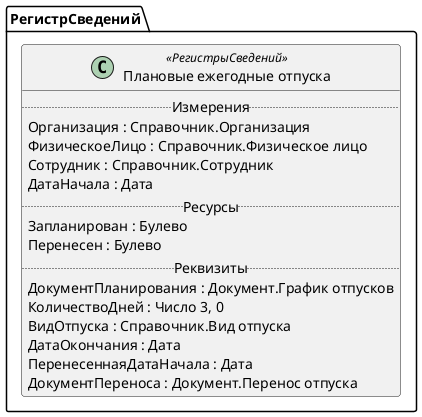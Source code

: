 ﻿@startuml ПлановыеЕжегодныеОтпуска
'!include templates.wsd
'..\include templates.wsd
class РегистрСведений.ПлановыеЕжегодныеОтпуска as "Плановые ежегодные отпуска" <<РегистрыСведений>>
{
..Измерения..
Организация : Справочник.Организация
ФизическоеЛицо : Справочник.Физическое лицо
Сотрудник : Справочник.Сотрудник
ДатаНачала : Дата
..Ресурсы..
Запланирован : Булево
Перенесен : Булево
..Реквизиты..
ДокументПланирования : Документ.График отпусков
КоличествоДней : Число 3, 0
ВидОтпуска : Справочник.Вид отпуска
ДатаОкончания : Дата
ПеренесеннаяДатаНачала : Дата
ДокументПереноса : Документ.Перенос отпуска
}
@enduml
